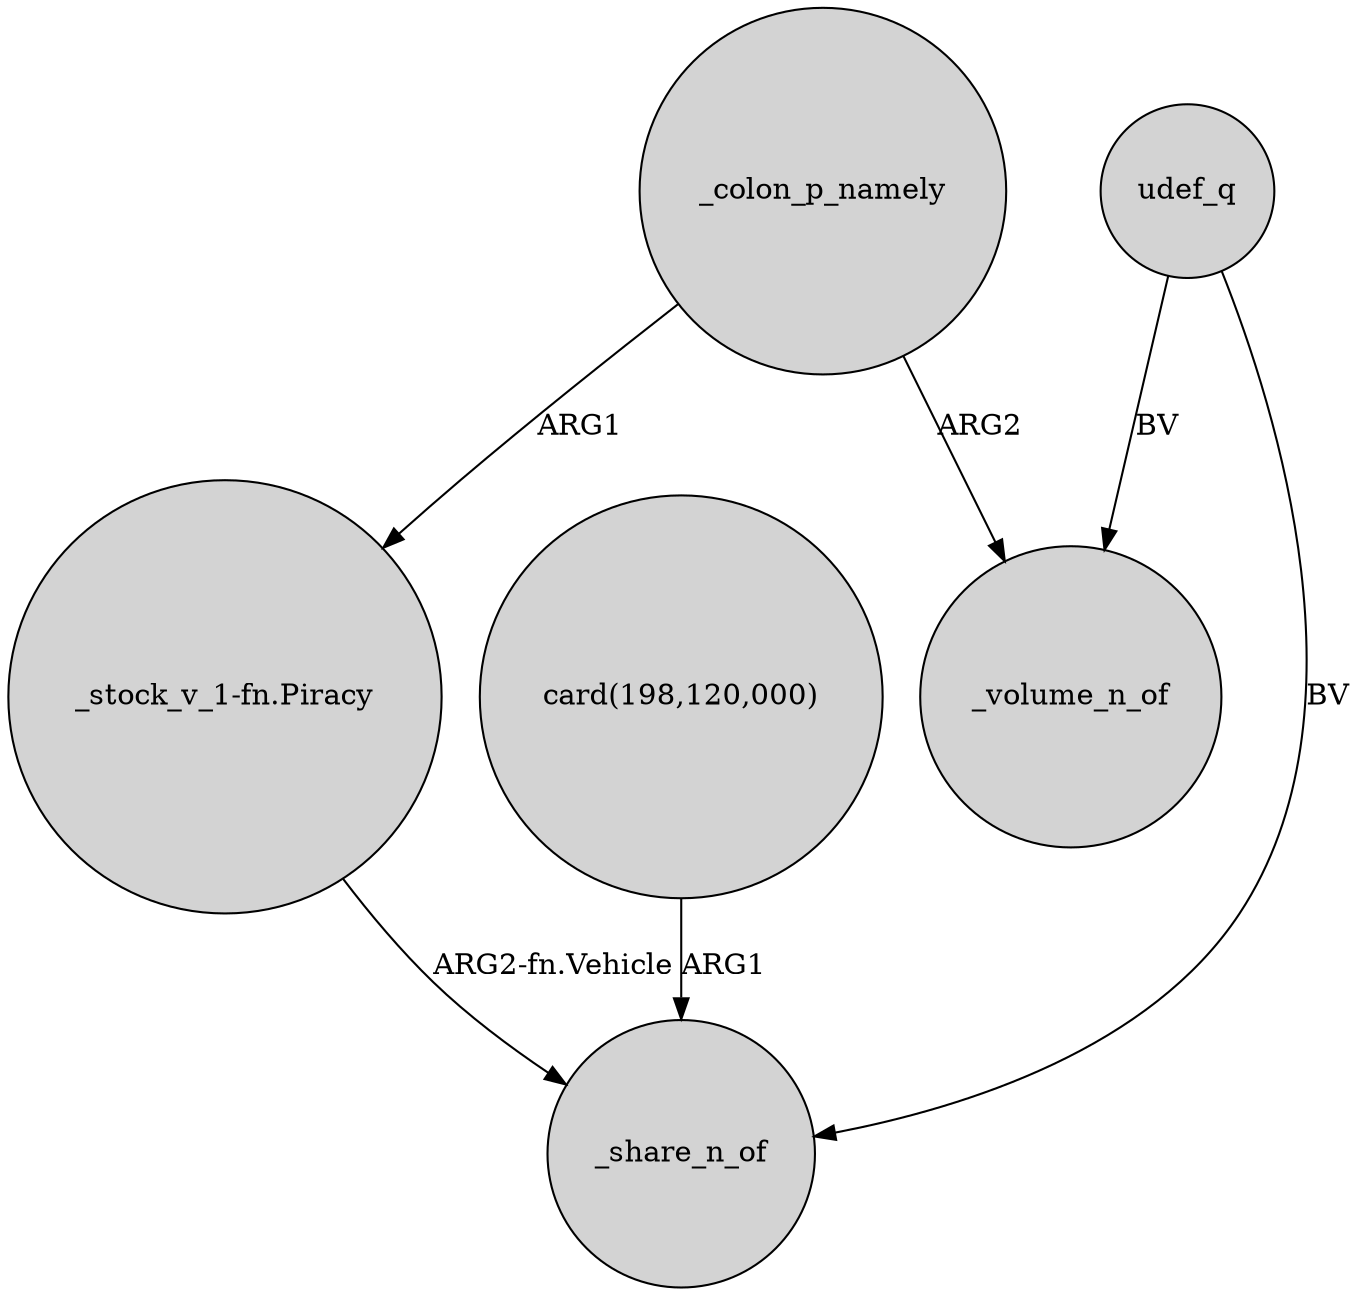 digraph {
	node [shape=circle style=filled]
	_colon_p_namely -> _volume_n_of [label=ARG2]
	"card(198,120,000)" -> _share_n_of [label=ARG1]
	udef_q -> _share_n_of [label=BV]
	"_stock_v_1-fn.Piracy" -> _share_n_of [label="ARG2-fn.Vehicle"]
	udef_q -> _volume_n_of [label=BV]
	_colon_p_namely -> "_stock_v_1-fn.Piracy" [label=ARG1]
}
